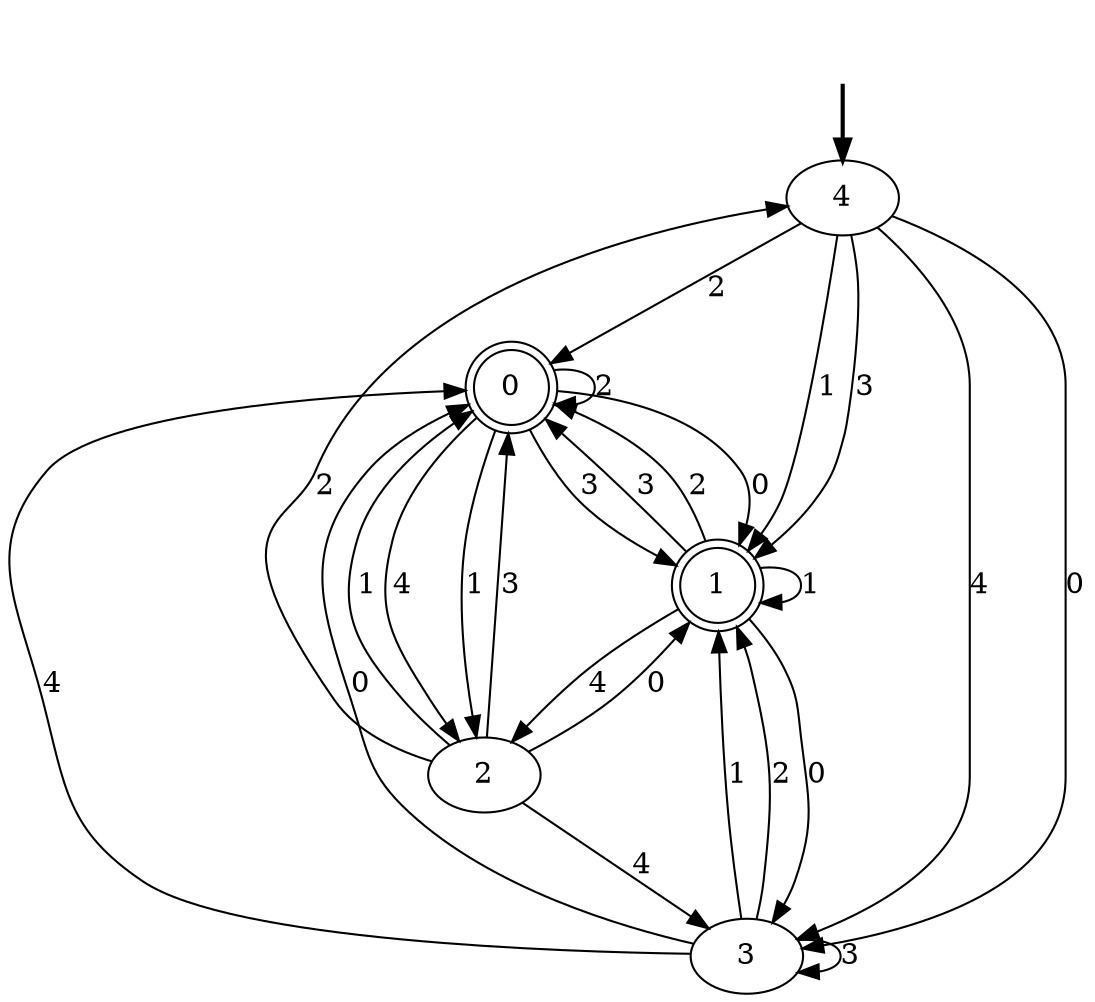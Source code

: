 digraph {
	fake [style=invisible]
	0 [shape=doublecircle]
	1 [shape=doublecircle]
	2
	3
	4 [root=true]
	fake -> 4 [style=bold]
	3 -> 1 [label=1]
	4 -> 1 [label=1]
	3 -> 3 [label=3]
	4 -> 3 [label=4]
	3 -> 1 [label=2]
	4 -> 3 [label=0]
	0 -> 1 [label=0]
	1 -> 0 [label=3]
	3 -> 0 [label=4]
	3 -> 0 [label=0]
	2 -> 0 [label=3]
	1 -> 1 [label=1]
	2 -> 1 [label=0]
	4 -> 1 [label=3]
	4 -> 0 [label=2]
	2 -> 4 [label=2]
	1 -> 3 [label=0]
	2 -> 3 [label=4]
	0 -> 2 [label=4]
	0 -> 1 [label=3]
	2 -> 0 [label=1]
	0 -> 0 [label=2]
	1 -> 2 [label=4]
	1 -> 0 [label=2]
	0 -> 2 [label=1]
}
